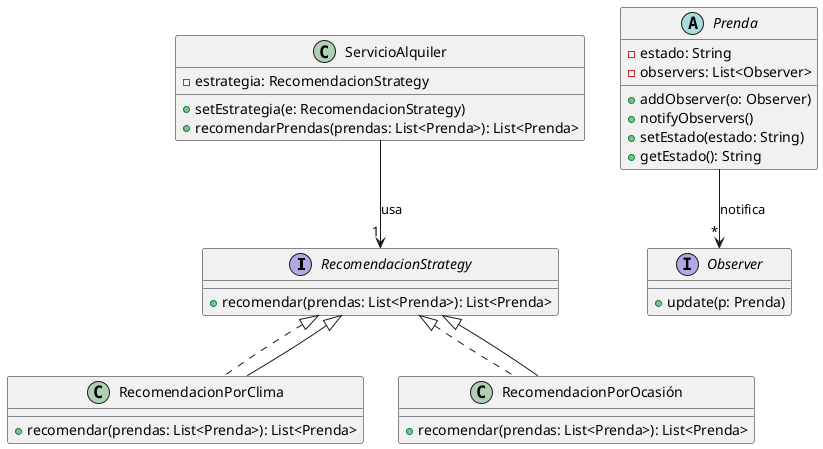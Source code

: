 @startuml
' Diagrama de Clases con patrones Strategy y Observer

interface RecomendacionStrategy {
    +recomendar(prendas: List<Prenda>): List<Prenda>
}

class RecomendacionPorClima implements RecomendacionStrategy {
    +recomendar(prendas: List<Prenda>): List<Prenda>
}

class RecomendacionPorOcasión implements RecomendacionStrategy {
    +recomendar(prendas: List<Prenda>): List<Prenda>
}

class ServicioAlquiler {
    -estrategia: RecomendacionStrategy
    +setEstrategia(e: RecomendacionStrategy)
    +recomendarPrendas(prendas: List<Prenda>): List<Prenda>
}

interface Observer {
    +update(p: Prenda)
}

abstract class Prenda {
    -estado: String
    -observers: List<Observer>
    +addObserver(o: Observer)
    +notifyObservers()
    +setEstado(estado: String)
    +getEstado(): String
}

ServicioAlquiler --> "1" RecomendacionStrategy : usa
RecomendacionPorClima --|> RecomendacionStrategy
RecomendacionPorOcasión --|> RecomendacionStrategy
Prenda --> "*" Observer : notifica
@enduml
